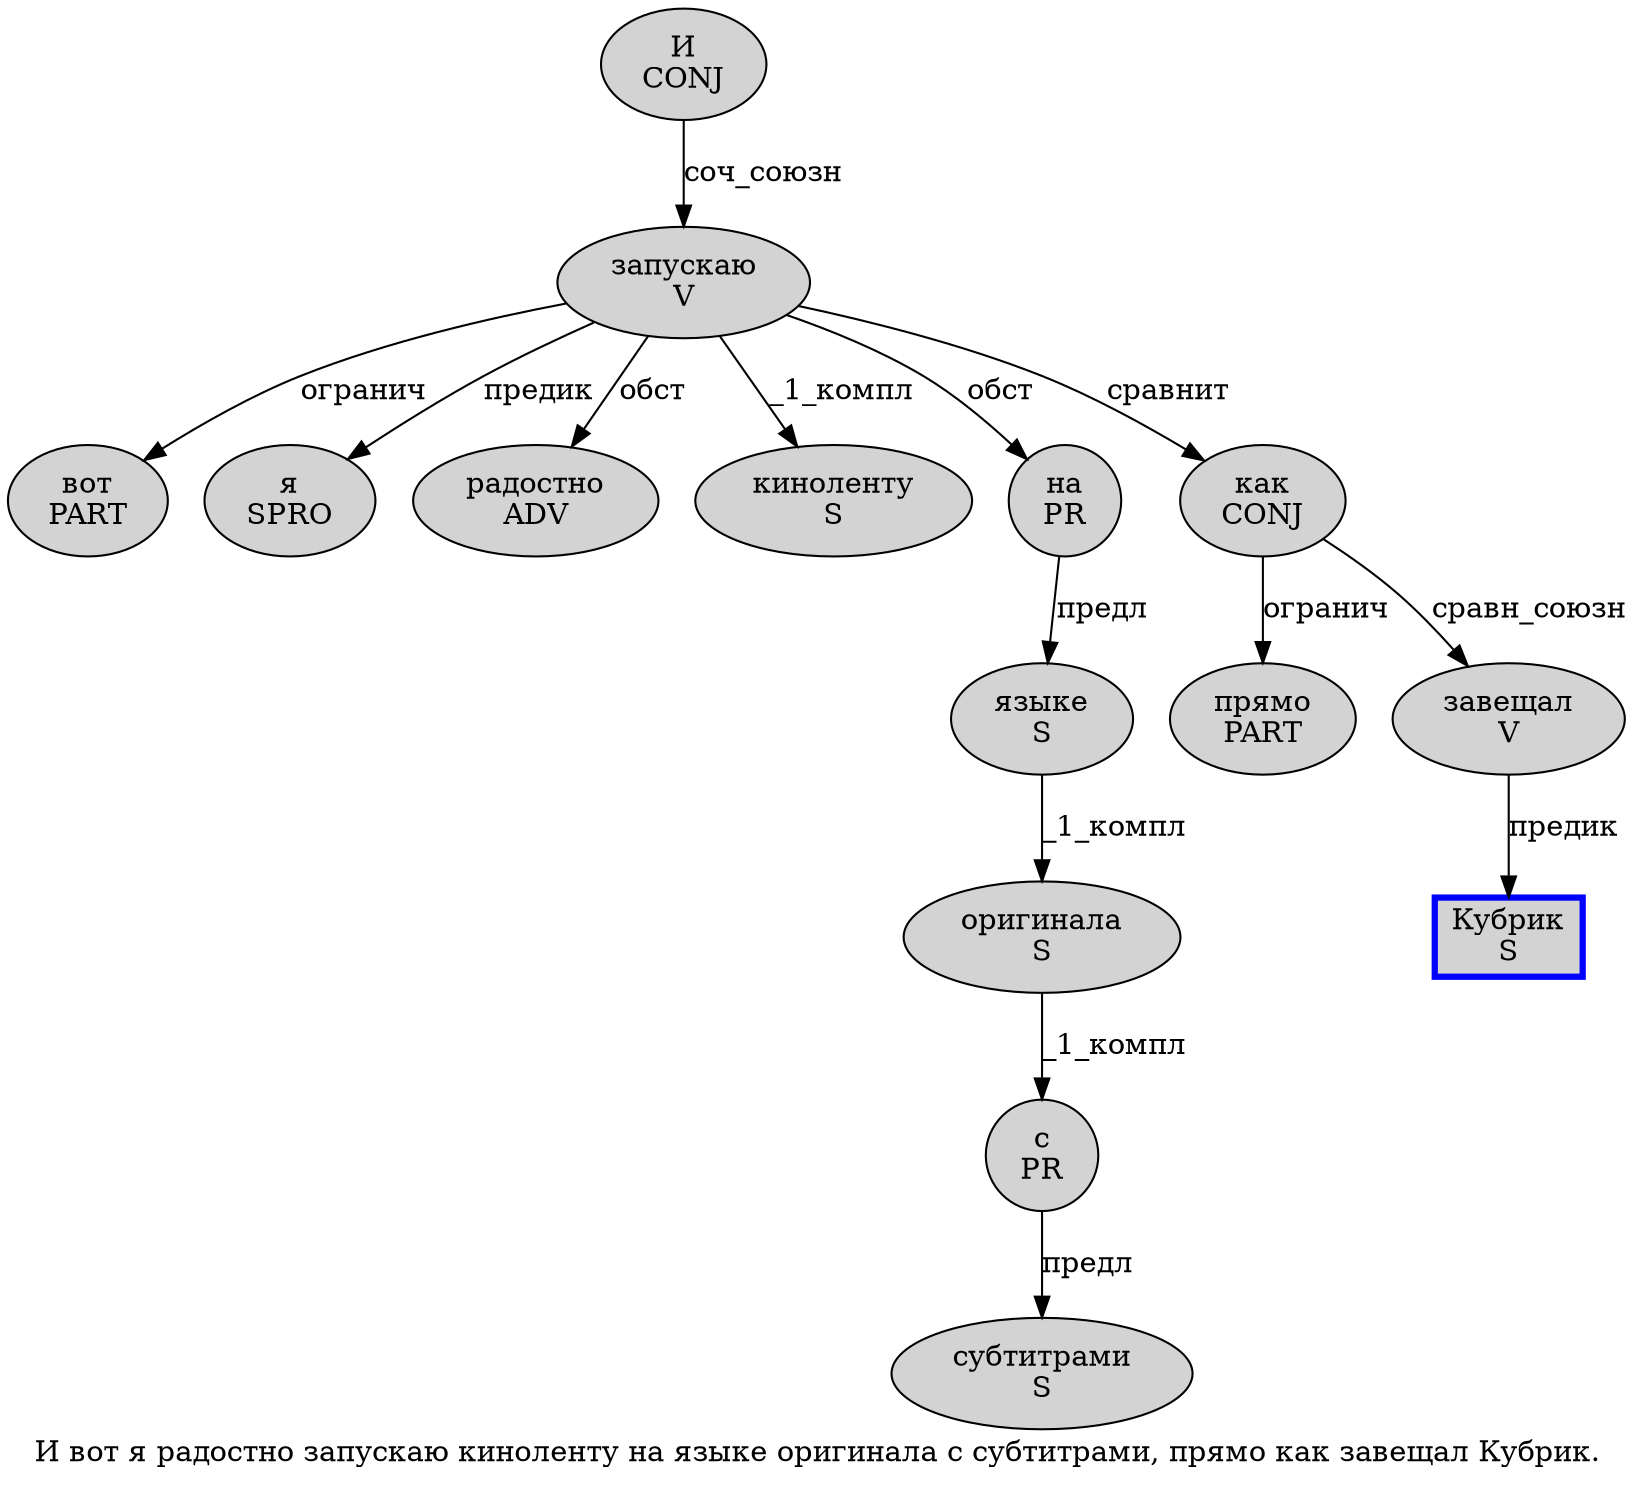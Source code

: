 digraph SENTENCE_3854 {
	graph [label="И вот я радостно запускаю киноленту на языке оригинала с субтитрами, прямо как завещал Кубрик."]
	node [style=filled]
		0 [label="И
CONJ" color="" fillcolor=lightgray penwidth=1 shape=ellipse]
		1 [label="вот
PART" color="" fillcolor=lightgray penwidth=1 shape=ellipse]
		2 [label="я
SPRO" color="" fillcolor=lightgray penwidth=1 shape=ellipse]
		3 [label="радостно
ADV" color="" fillcolor=lightgray penwidth=1 shape=ellipse]
		4 [label="запускаю
V" color="" fillcolor=lightgray penwidth=1 shape=ellipse]
		5 [label="киноленту
S" color="" fillcolor=lightgray penwidth=1 shape=ellipse]
		6 [label="на
PR" color="" fillcolor=lightgray penwidth=1 shape=ellipse]
		7 [label="языке
S" color="" fillcolor=lightgray penwidth=1 shape=ellipse]
		8 [label="оригинала
S" color="" fillcolor=lightgray penwidth=1 shape=ellipse]
		9 [label="с
PR" color="" fillcolor=lightgray penwidth=1 shape=ellipse]
		10 [label="субтитрами
S" color="" fillcolor=lightgray penwidth=1 shape=ellipse]
		12 [label="прямо
PART" color="" fillcolor=lightgray penwidth=1 shape=ellipse]
		13 [label="как
CONJ" color="" fillcolor=lightgray penwidth=1 shape=ellipse]
		14 [label="завещал
V" color="" fillcolor=lightgray penwidth=1 shape=ellipse]
		15 [label="Кубрик
S" color=blue fillcolor=lightgray penwidth=3 shape=box]
			0 -> 4 [label="соч_союзн"]
			9 -> 10 [label="предл"]
			6 -> 7 [label="предл"]
			13 -> 12 [label="огранич"]
			13 -> 14 [label="сравн_союзн"]
			14 -> 15 [label="предик"]
			8 -> 9 [label="_1_компл"]
			4 -> 1 [label="огранич"]
			4 -> 2 [label="предик"]
			4 -> 3 [label="обст"]
			4 -> 5 [label="_1_компл"]
			4 -> 6 [label="обст"]
			4 -> 13 [label="сравнит"]
			7 -> 8 [label="_1_компл"]
}